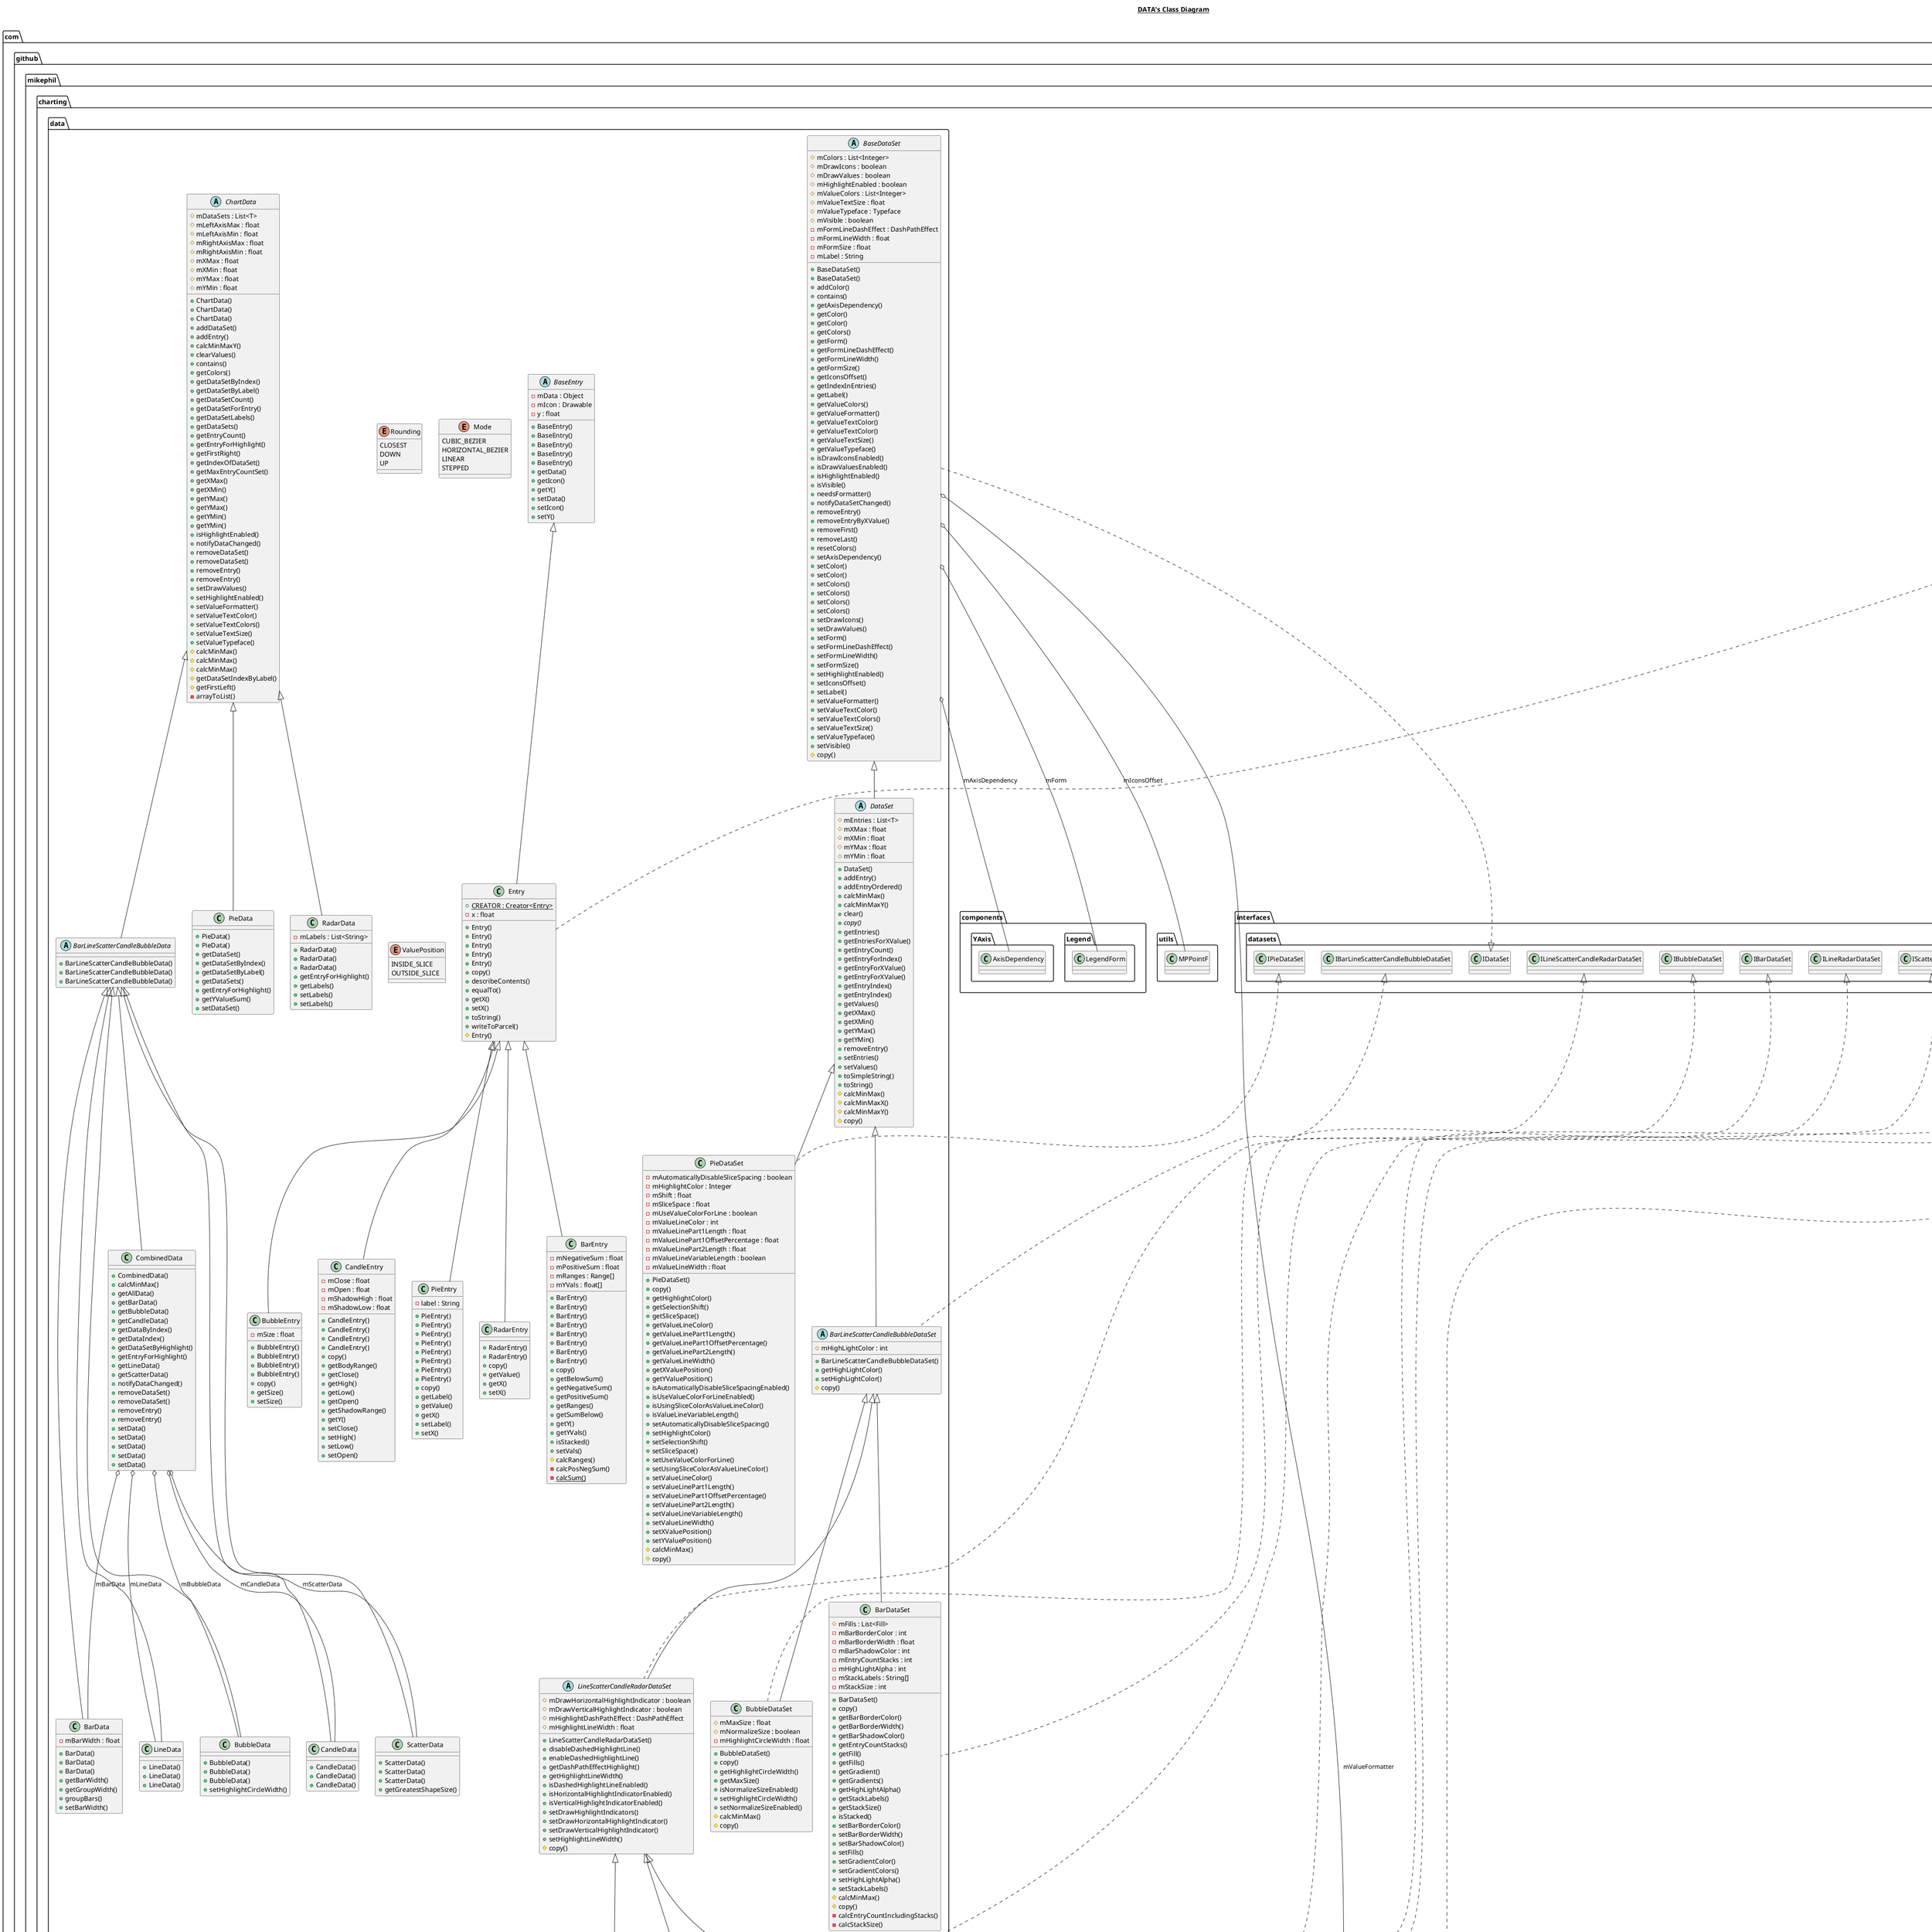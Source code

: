 @startuml

title __DATA's Class Diagram__\n

  namespace com.github.mikephil.charting.data {
    class com.github.mikephil.charting.data.BarData {
        - mBarWidth : float
        + BarData()
        + BarData()
        + BarData()
        + getBarWidth()
        + getGroupWidth()
        + groupBars()
        + setBarWidth()
    }
  }
  

  namespace com.github.mikephil.charting.data {
    class com.github.mikephil.charting.data.BarDataSet {
        # mFills : List<Fill>
        - mBarBorderColor : int
        - mBarBorderWidth : float
        - mBarShadowColor : int
        - mEntryCountStacks : int
        - mHighLightAlpha : int
        - mStackLabels : String[]
        - mStackSize : int
        + BarDataSet()
        + copy()
        + getBarBorderColor()
        + getBarBorderWidth()
        + getBarShadowColor()
        + getEntryCountStacks()
        + getFill()
        + getFills()
        + getGradient()
        + getGradients()
        + getHighLightAlpha()
        + getStackLabels()
        + getStackSize()
        + isStacked()
        + setBarBorderColor()
        + setBarBorderWidth()
        + setBarShadowColor()
        + setFills()
        + setGradientColor()
        + setGradientColors()
        + setHighLightAlpha()
        + setStackLabels()
        # calcMinMax()
        # copy()
        - calcEntryCountIncludingStacks()
        - calcStackSize()
    }
  }
  

  namespace com.github.mikephil.charting.data {
    class com.github.mikephil.charting.data.BarEntry {
        - mNegativeSum : float
        - mPositiveSum : float
        - mRanges : Range[]
        - mYVals : float[]
        + BarEntry()
        + BarEntry()
        + BarEntry()
        + BarEntry()
        + BarEntry()
        + BarEntry()
        + BarEntry()
        + BarEntry()
        + copy()
        + getBelowSum()
        + getNegativeSum()
        + getPositiveSum()
        + getRanges()
        + getSumBelow()
        + getY()
        + getYVals()
        + isStacked()
        + setVals()
        # calcRanges()
        - calcPosNegSum()
        {static} - calcSum()
    }
  }
  

  namespace com.github.mikephil.charting.data {
    abstract class com.github.mikephil.charting.data.BarLineScatterCandleBubbleData {
        + BarLineScatterCandleBubbleData()
        + BarLineScatterCandleBubbleData()
        + BarLineScatterCandleBubbleData()
    }
  }
  

  namespace com.github.mikephil.charting.data {
    abstract class com.github.mikephil.charting.data.BarLineScatterCandleBubbleDataSet {
        # mHighLightColor : int
        + BarLineScatterCandleBubbleDataSet()
        + getHighLightColor()
        + setHighLightColor()
        # copy()
    }
  }
  

  namespace com.github.mikephil.charting.data {
    abstract class com.github.mikephil.charting.data.BaseDataSet {
        # mColors : List<Integer>
        # mDrawIcons : boolean
        # mDrawValues : boolean
        # mHighlightEnabled : boolean
        # mValueColors : List<Integer>
        # mValueTextSize : float
        # mValueTypeface : Typeface
        # mVisible : boolean
        - mFormLineDashEffect : DashPathEffect
        - mFormLineWidth : float
        - mFormSize : float
        - mLabel : String
        + BaseDataSet()
        + BaseDataSet()
        + addColor()
        + contains()
        + getAxisDependency()
        + getColor()
        + getColor()
        + getColors()
        + getForm()
        + getFormLineDashEffect()
        + getFormLineWidth()
        + getFormSize()
        + getIconsOffset()
        + getIndexInEntries()
        + getLabel()
        + getValueColors()
        + getValueFormatter()
        + getValueTextColor()
        + getValueTextColor()
        + getValueTextSize()
        + getValueTypeface()
        + isDrawIconsEnabled()
        + isDrawValuesEnabled()
        + isHighlightEnabled()
        + isVisible()
        + needsFormatter()
        + notifyDataSetChanged()
        + removeEntry()
        + removeEntryByXValue()
        + removeFirst()
        + removeLast()
        + resetColors()
        + setAxisDependency()
        + setColor()
        + setColor()
        + setColors()
        + setColors()
        + setColors()
        + setColors()
        + setDrawIcons()
        + setDrawValues()
        + setForm()
        + setFormLineDashEffect()
        + setFormLineWidth()
        + setFormSize()
        + setHighlightEnabled()
        + setIconsOffset()
        + setLabel()
        + setValueFormatter()
        + setValueTextColor()
        + setValueTextColors()
        + setValueTextSize()
        + setValueTypeface()
        + setVisible()
        # copy()
    }
  }
  

  namespace com.github.mikephil.charting.data {
    abstract class com.github.mikephil.charting.data.BaseEntry {
        - mData : Object
        - mIcon : Drawable
        - y : float
        + BaseEntry()
        + BaseEntry()
        + BaseEntry()
        + BaseEntry()
        + BaseEntry()
        + getData()
        + getIcon()
        + getY()
        + setData()
        + setIcon()
        + setY()
    }
  }
  

  namespace com.github.mikephil.charting.data {
    class com.github.mikephil.charting.data.BubbleData {
        + BubbleData()
        + BubbleData()
        + BubbleData()
        + setHighlightCircleWidth()
    }
  }
  

  namespace com.github.mikephil.charting.data {
    class com.github.mikephil.charting.data.BubbleDataSet {
        # mMaxSize : float
        # mNormalizeSize : boolean
        - mHighlightCircleWidth : float
        + BubbleDataSet()
        + copy()
        + getHighlightCircleWidth()
        + getMaxSize()
        + isNormalizeSizeEnabled()
        + setHighlightCircleWidth()
        + setNormalizeSizeEnabled()
        # calcMinMax()
        # copy()
    }
  }
  

  namespace com.github.mikephil.charting.data {
    class com.github.mikephil.charting.data.BubbleEntry {
        - mSize : float
        + BubbleEntry()
        + BubbleEntry()
        + BubbleEntry()
        + BubbleEntry()
        + copy()
        + getSize()
        + setSize()
    }
  }
  

  namespace com.github.mikephil.charting.data {
    class com.github.mikephil.charting.data.CandleData {
        + CandleData()
        + CandleData()
        + CandleData()
    }
  }
  

  namespace com.github.mikephil.charting.data {
    class com.github.mikephil.charting.data.CandleDataSet {
        # mDecreasingColor : int
        # mDecreasingPaintStyle : Style
        # mIncreasingColor : int
        # mIncreasingPaintStyle : Style
        # mNeutralColor : int
        # mShadowColor : int
        - mBarSpace : float
        - mShadowColorSameAsCandle : boolean
        - mShadowWidth : float
        - mShowCandleBar : boolean
        + CandleDataSet()
        + copy()
        + getBarSpace()
        + getDecreasingColor()
        + getDecreasingPaintStyle()
        + getIncreasingColor()
        + getIncreasingPaintStyle()
        + getNeutralColor()
        + getShadowColor()
        + getShadowColorSameAsCandle()
        + getShadowWidth()
        + getShowCandleBar()
        + setBarSpace()
        + setDecreasingColor()
        + setDecreasingPaintStyle()
        + setIncreasingColor()
        + setIncreasingPaintStyle()
        + setNeutralColor()
        + setShadowColor()
        + setShadowColorSameAsCandle()
        + setShadowWidth()
        + setShowCandleBar()
        # calcMinMax()
        # calcMinMaxY()
        # copy()
    }
  }
  

  namespace com.github.mikephil.charting.data {
    class com.github.mikephil.charting.data.CandleEntry {
        - mClose : float
        - mOpen : float
        - mShadowHigh : float
        - mShadowLow : float
        + CandleEntry()
        + CandleEntry()
        + CandleEntry()
        + CandleEntry()
        + copy()
        + getBodyRange()
        + getClose()
        + getHigh()
        + getLow()
        + getOpen()
        + getShadowRange()
        + getY()
        + setClose()
        + setHigh()
        + setLow()
        + setOpen()
    }
  }
  

  namespace com.github.mikephil.charting.data {
    abstract class com.github.mikephil.charting.data.ChartData {
        # mDataSets : List<T>
        # mLeftAxisMax : float
        # mLeftAxisMin : float
        # mRightAxisMax : float
        # mRightAxisMin : float
        # mXMax : float
        # mXMin : float
        # mYMax : float
        # mYMin : float
        + ChartData()
        + ChartData()
        + ChartData()
        + addDataSet()
        + addEntry()
        + calcMinMaxY()
        + clearValues()
        + contains()
        + getColors()
        + getDataSetByIndex()
        + getDataSetByLabel()
        + getDataSetCount()
        + getDataSetForEntry()
        + getDataSetLabels()
        + getDataSets()
        + getEntryCount()
        + getEntryForHighlight()
        + getFirstRight()
        + getIndexOfDataSet()
        + getMaxEntryCountSet()
        + getXMax()
        + getXMin()
        + getYMax()
        + getYMax()
        + getYMin()
        + getYMin()
        + isHighlightEnabled()
        + notifyDataChanged()
        + removeDataSet()
        + removeDataSet()
        + removeEntry()
        + removeEntry()
        + setDrawValues()
        + setHighlightEnabled()
        + setValueFormatter()
        + setValueTextColor()
        + setValueTextColors()
        + setValueTextSize()
        + setValueTypeface()
        # calcMinMax()
        # calcMinMax()
        # calcMinMax()
        # getDataSetIndexByLabel()
        # getFirstLeft()
        - arrayToList()
    }
  }
  

  namespace com.github.mikephil.charting.data {
    class com.github.mikephil.charting.data.CombinedData {
        + CombinedData()
        + calcMinMax()
        + getAllData()
        + getBarData()
        + getBubbleData()
        + getCandleData()
        + getDataByIndex()
        + getDataIndex()
        + getDataSetByHighlight()
        + getEntryForHighlight()
        + getLineData()
        + getScatterData()
        + notifyDataChanged()
        + removeDataSet()
        + removeDataSet()
        + removeEntry()
        + removeEntry()
        + setData()
        + setData()
        + setData()
        + setData()
        + setData()
    }
  }
  

  namespace com.github.mikephil.charting.data {
    abstract class com.github.mikephil.charting.data.DataSet {
        # mEntries : List<T>
        # mXMax : float
        # mXMin : float
        # mYMax : float
        # mYMin : float
        + DataSet()
        + addEntry()
        + addEntryOrdered()
        + calcMinMax()
        + calcMinMaxY()
        + clear()
        {abstract} + copy()
        + getEntries()
        + getEntriesForXValue()
        + getEntryCount()
        + getEntryForIndex()
        + getEntryForXValue()
        + getEntryForXValue()
        + getEntryIndex()
        + getEntryIndex()
        + getValues()
        + getXMax()
        + getXMin()
        + getYMax()
        + getYMin()
        + removeEntry()
        + setEntries()
        + setValues()
        + toSimpleString()
        + toString()
        # calcMinMax()
        # calcMinMaxX()
        # calcMinMaxY()
        # copy()
    }
  }
  

  namespace com.github.mikephil.charting.data {
    enum Rounding {
      CLOSEST
      DOWN
      UP
    }
  }
  

  namespace com.github.mikephil.charting.data {
    class com.github.mikephil.charting.data.Entry {
        {static} + CREATOR : Creator<Entry>
        - x : float
        + Entry()
        + Entry()
        + Entry()
        + Entry()
        + Entry()
        + copy()
        + describeContents()
        + equalTo()
        + getX()
        + setX()
        + toString()
        + writeToParcel()
        # Entry()
    }
  }
  

  namespace com.github.mikephil.charting.data {
    class com.github.mikephil.charting.data.LineData {
        + LineData()
        + LineData()
        + LineData()
    }
  }
  

  namespace com.github.mikephil.charting.data {
    class com.github.mikephil.charting.data.LineDataSet {
        - mCircleColors : List<Integer>
        - mCircleHoleColor : int
        - mCircleHoleRadius : float
        - mCircleRadius : float
        - mCubicIntensity : float
        - mDashPathEffect : DashPathEffect
        - mDrawCircleHole : boolean
        - mDrawCircles : boolean
        - mDrawCirclesLast : boolean
        + LineDataSet()
        + copy()
        + disableDashedLine()
        + enableDashedLine()
        + getCircleColor()
        + getCircleColorCount()
        + getCircleColors()
        + getCircleHoleColor()
        + getCircleHoleRadius()
        + getCircleRadius()
        + getCircleSize()
        + getCubicIntensity()
        + getDashPathEffect()
        + getFillFormatter()
        + getMode()
        + isDashedLineEnabled()
        + isDrawCircleHoleEnabled()
        + isDrawCirclesEnabled()
        + isDrawCirclesLast()
        + isDrawCubicEnabled()
        + isDrawSteppedEnabled()
        + resetCircleColors()
        + setCircleColor()
        + setCircleColors()
        + setCircleColors()
        + setCircleColors()
        + setCircleHoleColor()
        + setCircleHoleRadius()
        + setCircleRadius()
        + setCircleSize()
        + setCubicIntensity()
        + setDrawCircleHole()
        + setDrawCircles()
        + setDrawCirclesLast()
        + setFillFormatter()
        + setMode()
        # copy()
    }
  }
  

  namespace com.github.mikephil.charting.data {
    enum Mode {
      CUBIC_BEZIER
      HORIZONTAL_BEZIER
      LINEAR
      STEPPED
    }
  }
  

  namespace com.github.mikephil.charting.data {
    abstract class com.github.mikephil.charting.data.LineRadarDataSet {
        # mFillDrawable : Drawable
        - mDrawFilled : boolean
        - mFillAlpha : int
        - mFillColor : int
        - mLineWidth : float
        + LineRadarDataSet()
        + getFillAlpha()
        + getFillColor()
        + getFillDrawable()
        + getLineWidth()
        + isDrawFilledEnabled()
        + setDrawFilled()
        + setFillAlpha()
        + setFillColor()
        + setFillDrawable()
        + setLineWidth()
        # copy()
    }
  }
  

  namespace com.github.mikephil.charting.data {
    abstract class com.github.mikephil.charting.data.LineScatterCandleRadarDataSet {
        # mDrawHorizontalHighlightIndicator : boolean
        # mDrawVerticalHighlightIndicator : boolean
        # mHighlightDashPathEffect : DashPathEffect
        # mHighlightLineWidth : float
        + LineScatterCandleRadarDataSet()
        + disableDashedHighlightLine()
        + enableDashedHighlightLine()
        + getDashPathEffectHighlight()
        + getHighlightLineWidth()
        + isDashedHighlightLineEnabled()
        + isHorizontalHighlightIndicatorEnabled()
        + isVerticalHighlightIndicatorEnabled()
        + setDrawHighlightIndicators()
        + setDrawHorizontalHighlightIndicator()
        + setDrawVerticalHighlightIndicator()
        + setHighlightLineWidth()
        # copy()
    }
  }
  

  namespace com.github.mikephil.charting.data {
    class com.github.mikephil.charting.data.PieData {
        + PieData()
        + PieData()
        + getDataSet()
        + getDataSetByIndex()
        + getDataSetByLabel()
        + getDataSets()
        + getEntryForHighlight()
        + getYValueSum()
        + setDataSet()
    }
  }
  

  namespace com.github.mikephil.charting.data {
    class com.github.mikephil.charting.data.PieDataSet {
        - mAutomaticallyDisableSliceSpacing : boolean
        - mHighlightColor : Integer
        - mShift : float
        - mSliceSpace : float
        - mUseValueColorForLine : boolean
        - mValueLineColor : int
        - mValueLinePart1Length : float
        - mValueLinePart1OffsetPercentage : float
        - mValueLinePart2Length : float
        - mValueLineVariableLength : boolean
        - mValueLineWidth : float
        + PieDataSet()
        + copy()
        + getHighlightColor()
        + getSelectionShift()
        + getSliceSpace()
        + getValueLineColor()
        + getValueLinePart1Length()
        + getValueLinePart1OffsetPercentage()
        + getValueLinePart2Length()
        + getValueLineWidth()
        + getXValuePosition()
        + getYValuePosition()
        + isAutomaticallyDisableSliceSpacingEnabled()
        + isUseValueColorForLineEnabled()
        + isUsingSliceColorAsValueLineColor()
        + isValueLineVariableLength()
        + setAutomaticallyDisableSliceSpacing()
        + setHighlightColor()
        + setSelectionShift()
        + setSliceSpace()
        + setUseValueColorForLine()
        + setUsingSliceColorAsValueLineColor()
        + setValueLineColor()
        + setValueLinePart1Length()
        + setValueLinePart1OffsetPercentage()
        + setValueLinePart2Length()
        + setValueLineVariableLength()
        + setValueLineWidth()
        + setXValuePosition()
        + setYValuePosition()
        # calcMinMax()
        # copy()
    }
  }
  

  namespace com.github.mikephil.charting.data {
    enum ValuePosition {
      INSIDE_SLICE
      OUTSIDE_SLICE
    }
  }
  

  namespace com.github.mikephil.charting.data {
    class com.github.mikephil.charting.data.PieEntry {
        - label : String
        + PieEntry()
        + PieEntry()
        + PieEntry()
        + PieEntry()
        + PieEntry()
        + PieEntry()
        + PieEntry()
        + PieEntry()
        + copy()
        + getLabel()
        + getValue()
        + getX()
        + setLabel()
        + setX()
    }
  }
  

  namespace com.github.mikephil.charting.data {
    class com.github.mikephil.charting.data.RadarData {
        - mLabels : List<String>
        + RadarData()
        + RadarData()
        + RadarData()
        + getEntryForHighlight()
        + getLabels()
        + setLabels()
        + setLabels()
    }
  }
  

  namespace com.github.mikephil.charting.data {
    class com.github.mikephil.charting.data.RadarDataSet {
        # mDrawHighlightCircleEnabled : boolean
        # mHighlightCircleFillColor : int
        # mHighlightCircleInnerRadius : float
        # mHighlightCircleOuterRadius : float
        # mHighlightCircleStrokeAlpha : int
        # mHighlightCircleStrokeColor : int
        # mHighlightCircleStrokeWidth : float
        + RadarDataSet()
        + copy()
        + getHighlightCircleFillColor()
        + getHighlightCircleInnerRadius()
        + getHighlightCircleOuterRadius()
        + getHighlightCircleStrokeAlpha()
        + getHighlightCircleStrokeColor()
        + getHighlightCircleStrokeWidth()
        + isDrawHighlightCircleEnabled()
        + setDrawHighlightCircleEnabled()
        + setHighlightCircleFillColor()
        + setHighlightCircleInnerRadius()
        + setHighlightCircleOuterRadius()
        + setHighlightCircleStrokeAlpha()
        + setHighlightCircleStrokeColor()
        + setHighlightCircleStrokeWidth()
        # copy()
    }
  }
  

  namespace com.github.mikephil.charting.data {
    class com.github.mikephil.charting.data.RadarEntry {
        + RadarEntry()
        + RadarEntry()
        + copy()
        + getValue()
        + getX()
        + setX()
    }
  }
  

  namespace com.github.mikephil.charting.data {
    class com.github.mikephil.charting.data.ScatterData {
        + ScatterData()
        + ScatterData()
        + ScatterData()
        + getGreatestShapeSize()
    }
  }
  

  namespace com.github.mikephil.charting.data {
    class com.github.mikephil.charting.data.ScatterDataSet {
        - mScatterShapeHoleColor : int
        - mScatterShapeHoleRadius : float
        - mShapeSize : float
        + ScatterDataSet()
        + copy()
        {static} + getRendererForShape()
        + getScatterShapeHoleColor()
        + getScatterShapeHoleRadius()
        + getScatterShapeSize()
        + getShapeRenderer()
        + setScatterShape()
        + setScatterShapeHoleColor()
        + setScatterShapeHoleRadius()
        + setScatterShapeSize()
        + setShapeRenderer()
        # copy()
    }
  }
  

  com.github.mikephil.charting.data.BarData -up-|> com.github.mikephil.charting.data.BarLineScatterCandleBubbleData
  com.github.mikephil.charting.data.BarDataSet .up.|> com.github.mikephil.charting.interfaces.datasets.IBarDataSet
  com.github.mikephil.charting.data.BarDataSet -up-|> com.github.mikephil.charting.data.BarLineScatterCandleBubbleDataSet
  com.github.mikephil.charting.data.BarEntry -up-|> com.github.mikephil.charting.data.Entry
  com.github.mikephil.charting.data.BarLineScatterCandleBubbleData -up-|> com.github.mikephil.charting.data.ChartData
  com.github.mikephil.charting.data.BarLineScatterCandleBubbleDataSet .up.|> com.github.mikephil.charting.interfaces.datasets.IBarLineScatterCandleBubbleDataSet
  com.github.mikephil.charting.data.BarLineScatterCandleBubbleDataSet -up-|> com.github.mikephil.charting.data.DataSet
  com.github.mikephil.charting.data.BaseDataSet .up.|> com.github.mikephil.charting.interfaces.datasets.IDataSet
  com.github.mikephil.charting.data.BaseDataSet o-- com.github.mikephil.charting.components.YAxis.AxisDependency : mAxisDependency
  com.github.mikephil.charting.data.BaseDataSet o-- com.github.mikephil.charting.utils.MPPointF : mIconsOffset
  com.github.mikephil.charting.data.BaseDataSet o-- com.github.mikephil.charting.formatter.IValueFormatter : mValueFormatter
  com.github.mikephil.charting.data.BaseDataSet o-- com.github.mikephil.charting.components.Legend.LegendForm : mForm
  com.github.mikephil.charting.data.BubbleData -up-|> com.github.mikephil.charting.data.BarLineScatterCandleBubbleData
  com.github.mikephil.charting.data.BubbleDataSet .up.|> com.github.mikephil.charting.interfaces.datasets.IBubbleDataSet
  com.github.mikephil.charting.data.BubbleDataSet -up-|> com.github.mikephil.charting.data.BarLineScatterCandleBubbleDataSet
  com.github.mikephil.charting.data.BubbleEntry -up-|> com.github.mikephil.charting.data.Entry
  com.github.mikephil.charting.data.CandleData -up-|> com.github.mikephil.charting.data.BarLineScatterCandleBubbleData
  com.github.mikephil.charting.data.CandleDataSet .up.|> com.github.mikephil.charting.interfaces.datasets.ICandleDataSet
  com.github.mikephil.charting.data.CandleDataSet -up-|> com.github.mikephil.charting.data.LineScatterCandleRadarDataSet
  com.github.mikephil.charting.data.CandleEntry -up-|> com.github.mikephil.charting.data.Entry
  com.github.mikephil.charting.data.CombinedData -up-|> com.github.mikephil.charting.data.BarLineScatterCandleBubbleData
  com.github.mikephil.charting.data.CombinedData o-- com.github.mikephil.charting.data.BarData : mBarData
  com.github.mikephil.charting.data.CombinedData o-- com.github.mikephil.charting.data.BubbleData : mBubbleData
  com.github.mikephil.charting.data.CombinedData o-- com.github.mikephil.charting.data.CandleData : mCandleData
  com.github.mikephil.charting.data.CombinedData o-- com.github.mikephil.charting.data.LineData : mLineData
  com.github.mikephil.charting.data.CombinedData o-- com.github.mikephil.charting.data.ScatterData : mScatterData
  com.github.mikephil.charting.data.DataSet -up-|> com.github.mikephil.charting.data.BaseDataSet
  com.github.mikephil.charting.data.DataSet +-down- com.github.mikephil.charting.data.DataSet.Rounding
  com.github.mikephil.charting.data.Entry .up.|> android.os.Parcelable
  com.github.mikephil.charting.data.Entry -up-|> com.github.mikephil.charting.data.BaseEntry
  com.github.mikephil.charting.data.LineData -up-|> com.github.mikephil.charting.data.BarLineScatterCandleBubbleData
  com.github.mikephil.charting.data.LineDataSet .up.|> com.github.mikephil.charting.interfaces.datasets.ILineDataSet
  com.github.mikephil.charting.data.LineDataSet -up-|> com.github.mikephil.charting.data.LineRadarDataSet
  com.github.mikephil.charting.data.LineDataSet o-- com.github.mikephil.charting.formatter.IFillFormatter : mFillFormatter
  com.github.mikephil.charting.data.LineDataSet o-- com.github.mikephil.charting.data.LineDataSet.Mode : mMode
  com.github.mikephil.charting.data.LineDataSet +-down- com.github.mikephil.charting.data.LineDataSet.Mode
  com.github.mikephil.charting.data.LineRadarDataSet .up.|> com.github.mikephil.charting.interfaces.datasets.ILineRadarDataSet
  com.github.mikephil.charting.data.LineRadarDataSet -up-|> com.github.mikephil.charting.data.LineScatterCandleRadarDataSet
  com.github.mikephil.charting.data.LineScatterCandleRadarDataSet .up.|> com.github.mikephil.charting.interfaces.datasets.ILineScatterCandleRadarDataSet
  com.github.mikephil.charting.data.LineScatterCandleRadarDataSet -up-|> com.github.mikephil.charting.data.BarLineScatterCandleBubbleDataSet
  com.github.mikephil.charting.data.PieData -up-|> com.github.mikephil.charting.data.ChartData
  com.github.mikephil.charting.data.PieDataSet .up.|> com.github.mikephil.charting.interfaces.datasets.IPieDataSet
  com.github.mikephil.charting.data.PieDataSet -up-|> com.github.mikephil.charting.data.DataSet
  com.github.mikephil.charting.data.PieDataSet o-- com.github.mikephil.charting.data.PieDataSet.ValuePosition : mXValuePosition
  com.github.mikephil.charting.data.PieDataSet o-- com.github.mikephil.charting.data.PieDataSet.ValuePosition : mYValuePosition
  com.github.mikephil.charting.data.PieDataSet +-down- com.github.mikephil.charting.data.PieDataSet.ValuePosition
  com.github.mikephil.charting.data.PieEntry -up-|> com.github.mikephil.charting.data.Entry
  com.github.mikephil.charting.data.RadarData -up-|> com.github.mikephil.charting.data.ChartData
  com.github.mikephil.charting.data.RadarDataSet .up.|> com.github.mikephil.charting.interfaces.datasets.IRadarDataSet
  com.github.mikephil.charting.data.RadarDataSet -up-|> com.github.mikephil.charting.data.LineRadarDataSet
  com.github.mikephil.charting.data.RadarEntry -up-|> com.github.mikephil.charting.data.Entry
  com.github.mikephil.charting.data.ScatterData -up-|> com.github.mikephil.charting.data.BarLineScatterCandleBubbleData
  com.github.mikephil.charting.data.ScatterDataSet .up.|> com.github.mikephil.charting.interfaces.datasets.IScatterDataSet
  com.github.mikephil.charting.data.ScatterDataSet -up-|> com.github.mikephil.charting.data.LineScatterCandleRadarDataSet
  com.github.mikephil.charting.data.ScatterDataSet o-- com.github.mikephil.charting.renderer.scatter.IShapeRenderer : mShapeRenderer


right footer


PlantUML diagram generated by SketchIt! (https://bitbucket.org/pmesmeur/sketch.it)
For more information about this tool, please contact philippe.mesmeur@gmail.com
endfooter

@enduml

